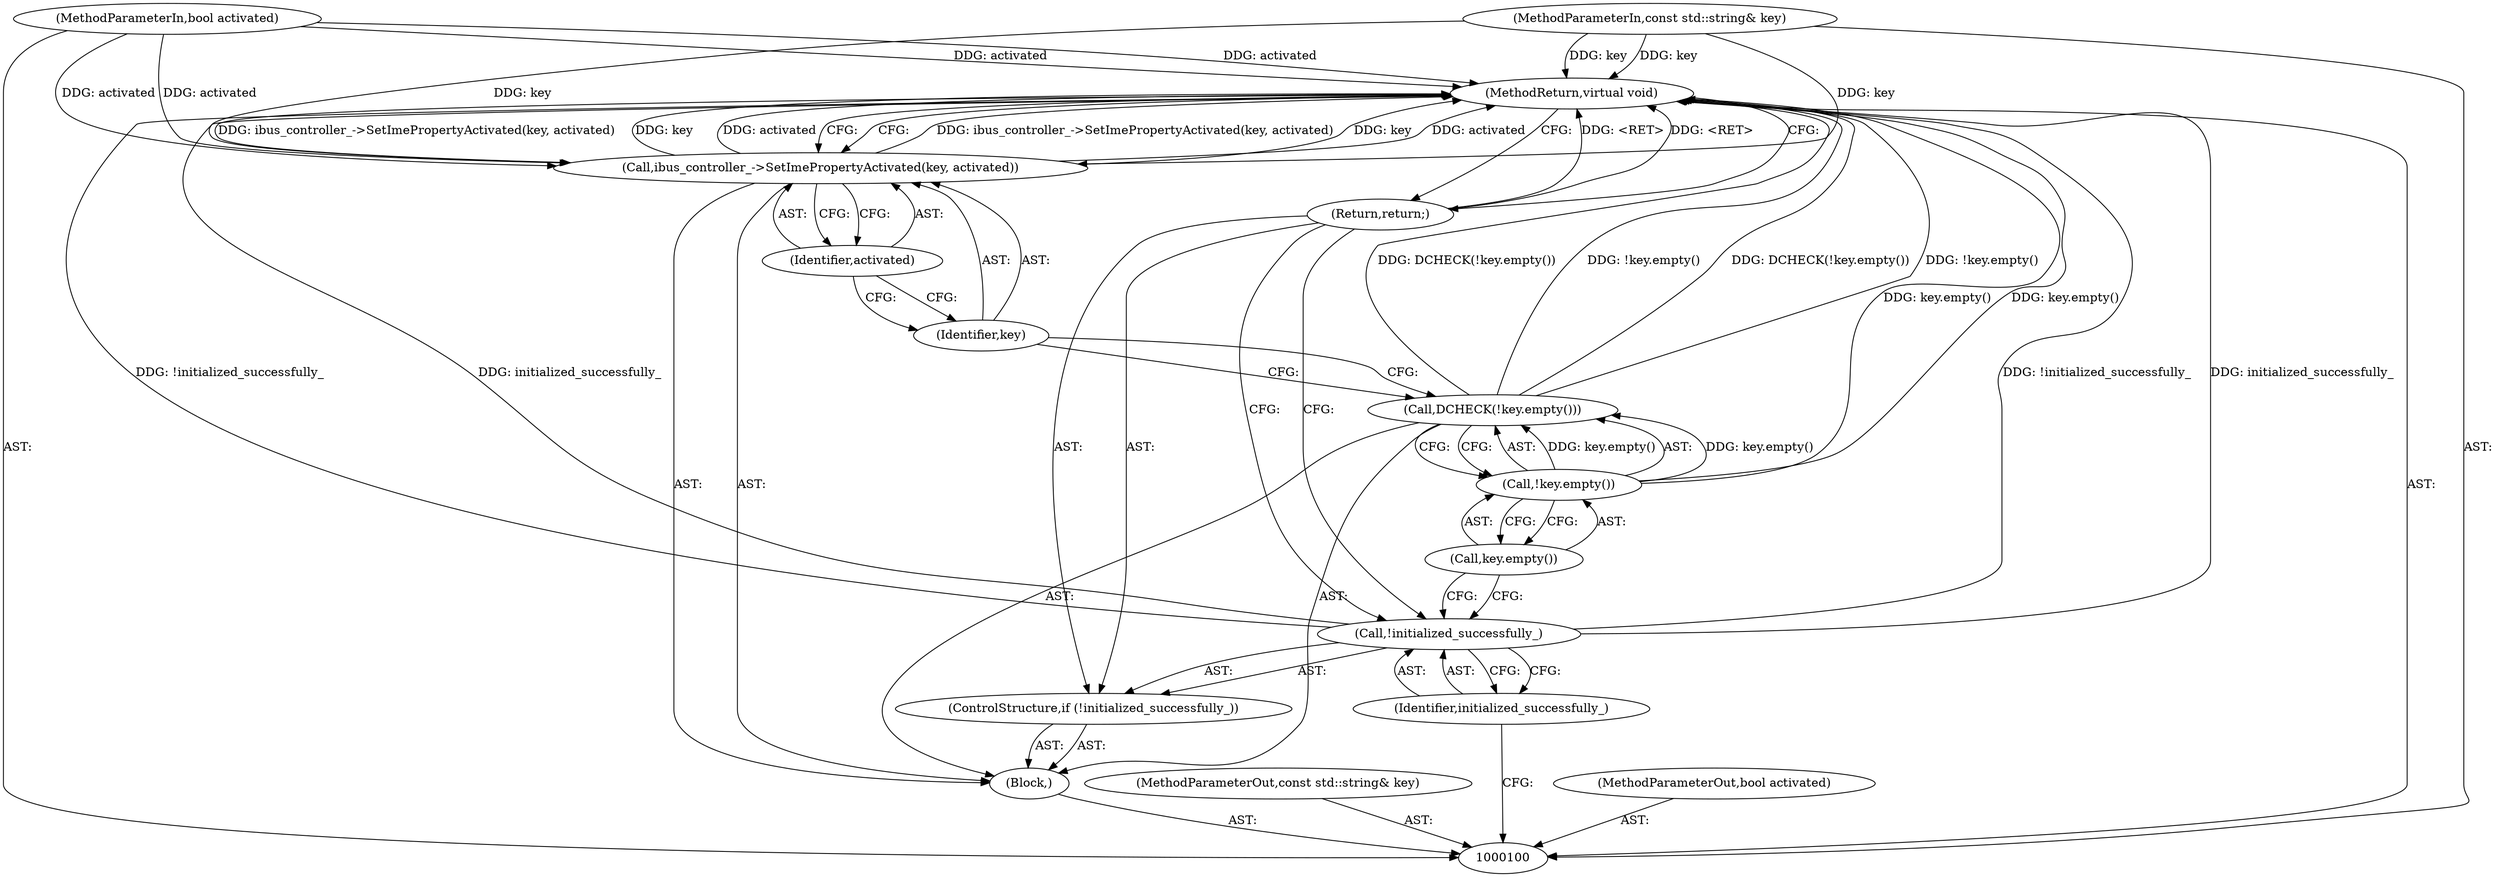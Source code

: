 digraph "0_Chrome_dc7b094a338c6c521f918f478e993f0f74bbea0d_31" {
"1000114" [label="(MethodReturn,virtual void)"];
"1000101" [label="(MethodParameterIn,const std::string& key)"];
"1000137" [label="(MethodParameterOut,const std::string& key)"];
"1000102" [label="(MethodParameterIn,bool activated)"];
"1000138" [label="(MethodParameterOut,bool activated)"];
"1000103" [label="(Block,)"];
"1000104" [label="(ControlStructure,if (!initialized_successfully_))"];
"1000105" [label="(Call,!initialized_successfully_)"];
"1000106" [label="(Identifier,initialized_successfully_)"];
"1000107" [label="(Return,return;)"];
"1000109" [label="(Call,!key.empty())"];
"1000110" [label="(Call,key.empty())"];
"1000108" [label="(Call,DCHECK(!key.empty()))"];
"1000111" [label="(Call,ibus_controller_->SetImePropertyActivated(key, activated))"];
"1000112" [label="(Identifier,key)"];
"1000113" [label="(Identifier,activated)"];
"1000114" -> "1000100"  [label="AST: "];
"1000114" -> "1000107"  [label="CFG: "];
"1000114" -> "1000111"  [label="CFG: "];
"1000108" -> "1000114"  [label="DDG: DCHECK(!key.empty())"];
"1000108" -> "1000114"  [label="DDG: !key.empty()"];
"1000105" -> "1000114"  [label="DDG: !initialized_successfully_"];
"1000105" -> "1000114"  [label="DDG: initialized_successfully_"];
"1000111" -> "1000114"  [label="DDG: ibus_controller_->SetImePropertyActivated(key, activated)"];
"1000111" -> "1000114"  [label="DDG: key"];
"1000111" -> "1000114"  [label="DDG: activated"];
"1000102" -> "1000114"  [label="DDG: activated"];
"1000101" -> "1000114"  [label="DDG: key"];
"1000109" -> "1000114"  [label="DDG: key.empty()"];
"1000107" -> "1000114"  [label="DDG: <RET>"];
"1000101" -> "1000100"  [label="AST: "];
"1000101" -> "1000114"  [label="DDG: key"];
"1000101" -> "1000111"  [label="DDG: key"];
"1000137" -> "1000100"  [label="AST: "];
"1000102" -> "1000100"  [label="AST: "];
"1000102" -> "1000114"  [label="DDG: activated"];
"1000102" -> "1000111"  [label="DDG: activated"];
"1000138" -> "1000100"  [label="AST: "];
"1000103" -> "1000100"  [label="AST: "];
"1000104" -> "1000103"  [label="AST: "];
"1000108" -> "1000103"  [label="AST: "];
"1000111" -> "1000103"  [label="AST: "];
"1000104" -> "1000103"  [label="AST: "];
"1000105" -> "1000104"  [label="AST: "];
"1000107" -> "1000104"  [label="AST: "];
"1000105" -> "1000104"  [label="AST: "];
"1000105" -> "1000106"  [label="CFG: "];
"1000106" -> "1000105"  [label="AST: "];
"1000107" -> "1000105"  [label="CFG: "];
"1000110" -> "1000105"  [label="CFG: "];
"1000105" -> "1000114"  [label="DDG: !initialized_successfully_"];
"1000105" -> "1000114"  [label="DDG: initialized_successfully_"];
"1000106" -> "1000105"  [label="AST: "];
"1000106" -> "1000100"  [label="CFG: "];
"1000105" -> "1000106"  [label="CFG: "];
"1000107" -> "1000104"  [label="AST: "];
"1000107" -> "1000105"  [label="CFG: "];
"1000114" -> "1000107"  [label="CFG: "];
"1000107" -> "1000114"  [label="DDG: <RET>"];
"1000109" -> "1000108"  [label="AST: "];
"1000109" -> "1000110"  [label="CFG: "];
"1000110" -> "1000109"  [label="AST: "];
"1000108" -> "1000109"  [label="CFG: "];
"1000109" -> "1000114"  [label="DDG: key.empty()"];
"1000109" -> "1000108"  [label="DDG: key.empty()"];
"1000110" -> "1000109"  [label="AST: "];
"1000110" -> "1000105"  [label="CFG: "];
"1000109" -> "1000110"  [label="CFG: "];
"1000108" -> "1000103"  [label="AST: "];
"1000108" -> "1000109"  [label="CFG: "];
"1000109" -> "1000108"  [label="AST: "];
"1000112" -> "1000108"  [label="CFG: "];
"1000108" -> "1000114"  [label="DDG: DCHECK(!key.empty())"];
"1000108" -> "1000114"  [label="DDG: !key.empty()"];
"1000109" -> "1000108"  [label="DDG: key.empty()"];
"1000111" -> "1000103"  [label="AST: "];
"1000111" -> "1000113"  [label="CFG: "];
"1000112" -> "1000111"  [label="AST: "];
"1000113" -> "1000111"  [label="AST: "];
"1000114" -> "1000111"  [label="CFG: "];
"1000111" -> "1000114"  [label="DDG: ibus_controller_->SetImePropertyActivated(key, activated)"];
"1000111" -> "1000114"  [label="DDG: key"];
"1000111" -> "1000114"  [label="DDG: activated"];
"1000101" -> "1000111"  [label="DDG: key"];
"1000102" -> "1000111"  [label="DDG: activated"];
"1000112" -> "1000111"  [label="AST: "];
"1000112" -> "1000108"  [label="CFG: "];
"1000113" -> "1000112"  [label="CFG: "];
"1000113" -> "1000111"  [label="AST: "];
"1000113" -> "1000112"  [label="CFG: "];
"1000111" -> "1000113"  [label="CFG: "];
}
